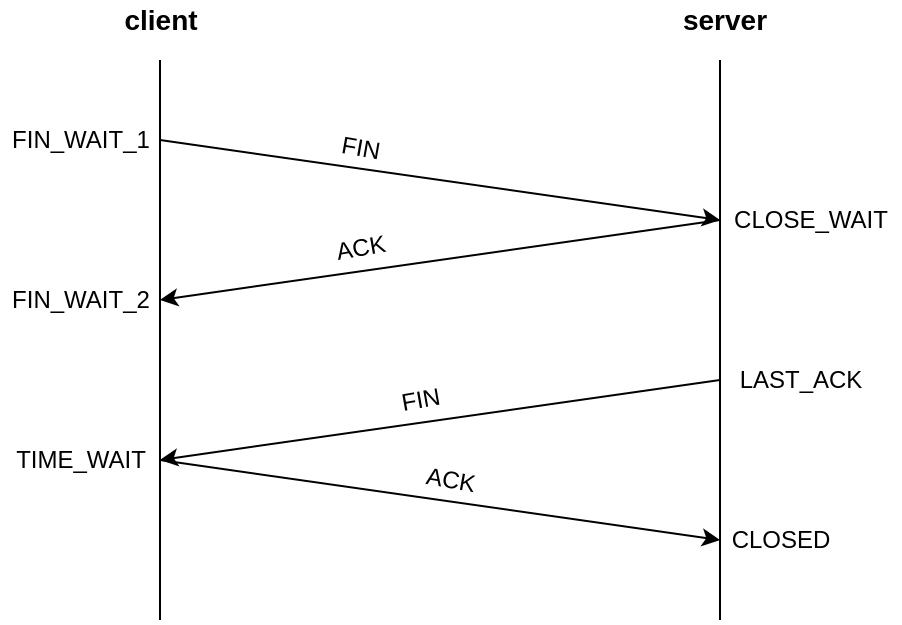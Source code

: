 <mxfile>
    <diagram id="U-Mag1k5tr0XRLDtXJ2x" name="第 1 页">
        <mxGraphModel dx="1177" dy="790" grid="1" gridSize="10" guides="1" tooltips="1" connect="1" arrows="1" fold="1" page="1" pageScale="1" pageWidth="827" pageHeight="1169" math="0" shadow="0">
            <root>
                <mxCell id="0"/>
                <mxCell id="1" parent="0"/>
                <mxCell id="2" value="" style="endArrow=none;html=1;" edge="1" parent="1">
                    <mxGeometry width="50" height="50" relative="1" as="geometry">
                        <mxPoint x="120" y="400" as="sourcePoint"/>
                        <mxPoint x="120" y="120" as="targetPoint"/>
                    </mxGeometry>
                </mxCell>
                <mxCell id="3" value="" style="endArrow=none;html=1;" edge="1" parent="1">
                    <mxGeometry width="50" height="50" relative="1" as="geometry">
                        <mxPoint x="400" y="400" as="sourcePoint"/>
                        <mxPoint x="400" y="120" as="targetPoint"/>
                    </mxGeometry>
                </mxCell>
                <mxCell id="4" value="" style="endArrow=classic;html=1;" edge="1" parent="1">
                    <mxGeometry width="50" height="50" relative="1" as="geometry">
                        <mxPoint x="120" y="160" as="sourcePoint"/>
                        <mxPoint x="400" y="200" as="targetPoint"/>
                    </mxGeometry>
                </mxCell>
                <mxCell id="5" value="" style="endArrow=classic;html=1;" edge="1" parent="1">
                    <mxGeometry width="50" height="50" relative="1" as="geometry">
                        <mxPoint x="400" y="200" as="sourcePoint"/>
                        <mxPoint x="120" y="240" as="targetPoint"/>
                    </mxGeometry>
                </mxCell>
                <mxCell id="7" value="FIN_WAIT_1" style="text;html=1;resizable=0;autosize=1;align=center;verticalAlign=middle;points=[];fillColor=none;strokeColor=none;rounded=0;" vertex="1" parent="1">
                    <mxGeometry x="40" y="150" width="80" height="20" as="geometry"/>
                </mxCell>
                <mxCell id="8" value="CLOSE_WAIT" style="text;html=1;resizable=0;autosize=1;align=center;verticalAlign=middle;points=[];fillColor=none;strokeColor=none;rounded=0;" vertex="1" parent="1">
                    <mxGeometry x="400" y="190" width="90" height="20" as="geometry"/>
                </mxCell>
                <mxCell id="9" value="client" style="text;html=1;resizable=0;autosize=1;align=center;verticalAlign=middle;points=[];fillColor=none;strokeColor=none;rounded=0;fontSize=14;fontStyle=1" vertex="1" parent="1">
                    <mxGeometry x="95" y="90" width="50" height="20" as="geometry"/>
                </mxCell>
                <mxCell id="10" value="server" style="text;html=1;resizable=0;autosize=1;align=center;verticalAlign=middle;points=[];fillColor=none;strokeColor=none;rounded=0;fontSize=14;fontStyle=1" vertex="1" parent="1">
                    <mxGeometry x="372" y="90" width="60" height="20" as="geometry"/>
                </mxCell>
                <mxCell id="11" value="FIN_WAIT_2" style="text;html=1;resizable=0;autosize=1;align=center;verticalAlign=middle;points=[];fillColor=none;strokeColor=none;rounded=0;" vertex="1" parent="1">
                    <mxGeometry x="40" y="230" width="80" height="20" as="geometry"/>
                </mxCell>
                <mxCell id="13" value="FIN" style="text;html=1;resizable=0;autosize=1;align=center;verticalAlign=middle;points=[];fillColor=none;strokeColor=none;rounded=0;rotation=10;" vertex="1" parent="1">
                    <mxGeometry x="205" y="154" width="30" height="20" as="geometry"/>
                </mxCell>
                <mxCell id="14" value="ACK" style="text;html=1;resizable=0;autosize=1;align=center;verticalAlign=middle;points=[];fillColor=none;strokeColor=none;rounded=0;rotation=-10;" vertex="1" parent="1">
                    <mxGeometry x="200" y="204" width="40" height="20" as="geometry"/>
                </mxCell>
                <mxCell id="16" value="" style="endArrow=classic;html=1;" edge="1" parent="1">
                    <mxGeometry width="50" height="50" relative="1" as="geometry">
                        <mxPoint x="400" y="280" as="sourcePoint"/>
                        <mxPoint x="120" y="320" as="targetPoint"/>
                    </mxGeometry>
                </mxCell>
                <mxCell id="17" value="" style="endArrow=classic;html=1;" edge="1" parent="1">
                    <mxGeometry width="50" height="50" relative="1" as="geometry">
                        <mxPoint x="120" y="320" as="sourcePoint"/>
                        <mxPoint x="400" y="360" as="targetPoint"/>
                    </mxGeometry>
                </mxCell>
                <mxCell id="18" value="ACK" style="text;html=1;resizable=0;autosize=1;align=center;verticalAlign=middle;points=[];fillColor=none;strokeColor=none;rounded=0;rotation=10;" vertex="1" parent="1">
                    <mxGeometry x="245" y="320" width="40" height="20" as="geometry"/>
                </mxCell>
                <mxCell id="19" value="FIN" style="text;html=1;resizable=0;autosize=1;align=center;verticalAlign=middle;points=[];fillColor=none;strokeColor=none;rounded=0;rotation=-10;" vertex="1" parent="1">
                    <mxGeometry x="235" y="280" width="30" height="20" as="geometry"/>
                </mxCell>
                <mxCell id="21" value="LAST_ACK" style="text;html=1;resizable=0;autosize=1;align=center;verticalAlign=middle;points=[];fillColor=none;strokeColor=none;rounded=0;" vertex="1" parent="1">
                    <mxGeometry x="400" y="270" width="80" height="20" as="geometry"/>
                </mxCell>
                <mxCell id="22" value="TIME_WAIT" style="text;html=1;resizable=0;autosize=1;align=center;verticalAlign=middle;points=[];fillColor=none;strokeColor=none;rounded=0;" vertex="1" parent="1">
                    <mxGeometry x="40" y="310" width="80" height="20" as="geometry"/>
                </mxCell>
                <mxCell id="23" value="CLOSED" style="text;html=1;resizable=0;autosize=1;align=center;verticalAlign=middle;points=[];fillColor=none;strokeColor=none;rounded=0;" vertex="1" parent="1">
                    <mxGeometry x="400" y="350" width="60" height="20" as="geometry"/>
                </mxCell>
            </root>
        </mxGraphModel>
    </diagram>
</mxfile>